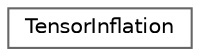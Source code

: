 digraph "类继承关系图"
{
 // LATEX_PDF_SIZE
  bgcolor="transparent";
  edge [fontname=Helvetica,fontsize=10,labelfontname=Helvetica,labelfontsize=10];
  node [fontname=Helvetica,fontsize=10,shape=box,height=0.2,width=0.4];
  rankdir="LR";
  Node0 [id="Node000000",label="TensorInflation",height=0.2,width=0.4,color="grey40", fillcolor="white", style="filled",URL="$class_tensor_inflation.html",tooltip="Tensor inflation class."];
}
